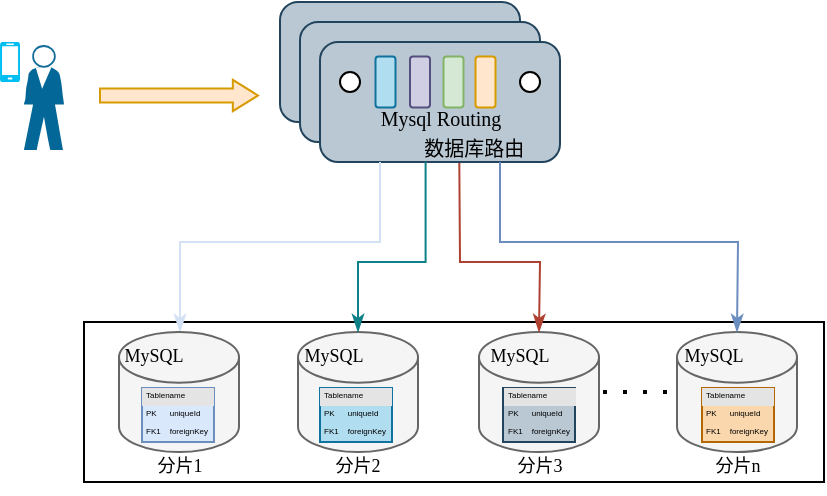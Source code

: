 <mxfile version="26.0.11">
  <diagram name="第 1 页" id="46mAydpTfXo8omcTU5pi">
    <mxGraphModel dx="442" dy="223" grid="1" gridSize="10" guides="1" tooltips="1" connect="1" arrows="1" fold="1" page="1" pageScale="1" pageWidth="827" pageHeight="1169" math="0" shadow="0">
      <root>
        <mxCell id="0" />
        <mxCell id="1" parent="0" />
        <mxCell id="FrjA3dRTfeve2aG1nO1z-26" value="" style="rounded=0;whiteSpace=wrap;html=1;" parent="1" vertex="1">
          <mxGeometry x="212" y="230" width="370" height="80" as="geometry" />
        </mxCell>
        <mxCell id="FrjA3dRTfeve2aG1nO1z-1" value="" style="rounded=1;whiteSpace=wrap;html=1;fillColor=#bac8d3;strokeColor=#23445d;" parent="1" vertex="1">
          <mxGeometry x="310" y="70" width="120" height="60" as="geometry" />
        </mxCell>
        <mxCell id="FrjA3dRTfeve2aG1nO1z-2" value="" style="rounded=1;whiteSpace=wrap;html=1;fillColor=#bac8d3;strokeColor=#23445d;" parent="1" vertex="1">
          <mxGeometry x="320" y="80" width="120" height="60" as="geometry" />
        </mxCell>
        <mxCell id="FrjA3dRTfeve2aG1nO1z-3" value="" style="rounded=1;whiteSpace=wrap;html=1;fillColor=#bac8d3;strokeColor=#23445d;" parent="1" vertex="1">
          <mxGeometry x="330" y="90" width="120" height="60" as="geometry" />
        </mxCell>
        <mxCell id="FrjA3dRTfeve2aG1nO1z-4" value="" style="rounded=1;whiteSpace=wrap;html=1;rotation=90;fillColor=#b1ddf0;strokeColor=#10739e;" parent="1" vertex="1">
          <mxGeometry x="350" y="105" width="25.5" height="10" as="geometry" />
        </mxCell>
        <mxCell id="FrjA3dRTfeve2aG1nO1z-9" value="" style="rounded=1;whiteSpace=wrap;html=1;rotation=90;fillColor=#d0cee2;strokeColor=#56517e;" parent="1" vertex="1">
          <mxGeometry x="367.25" y="105" width="25.5" height="10" as="geometry" />
        </mxCell>
        <mxCell id="FrjA3dRTfeve2aG1nO1z-10" value="" style="rounded=1;whiteSpace=wrap;html=1;rotation=90;fillColor=#d5e8d4;strokeColor=#82b366;" parent="1" vertex="1">
          <mxGeometry x="384" y="105" width="25.5" height="10" as="geometry" />
        </mxCell>
        <mxCell id="FrjA3dRTfeve2aG1nO1z-11" value="" style="rounded=1;whiteSpace=wrap;html=1;rotation=90;fillColor=#ffe6cc;strokeColor=#d79b00;" parent="1" vertex="1">
          <mxGeometry x="400" y="105" width="25.5" height="10" as="geometry" />
        </mxCell>
        <mxCell id="FrjA3dRTfeve2aG1nO1z-12" value="" style="ellipse;whiteSpace=wrap;html=1;aspect=fixed;" parent="1" vertex="1">
          <mxGeometry x="340" y="105" width="10" height="10" as="geometry" />
        </mxCell>
        <mxCell id="FrjA3dRTfeve2aG1nO1z-13" value="" style="ellipse;whiteSpace=wrap;html=1;aspect=fixed;" parent="1" vertex="1">
          <mxGeometry x="430" y="105" width="10" height="10" as="geometry" />
        </mxCell>
        <mxCell id="FrjA3dRTfeve2aG1nO1z-89" style="edgeStyle=orthogonalEdgeStyle;rounded=0;orthogonalLoop=1;jettySize=auto;html=1;exitX=0.25;exitY=1;exitDx=0;exitDy=0;endArrow=classicThin;endFill=1;strokeColor=#D4E1F5;" parent="1" source="FrjA3dRTfeve2aG1nO1z-3" target="FrjA3dRTfeve2aG1nO1z-15" edge="1">
          <mxGeometry relative="1" as="geometry">
            <mxPoint x="270" y="190" as="targetPoint" />
            <Array as="points">
              <mxPoint x="360" y="190" />
              <mxPoint x="260" y="190" />
            </Array>
          </mxGeometry>
        </mxCell>
        <mxCell id="FrjA3dRTfeve2aG1nO1z-14" value="&lt;font style=&quot;font-size: 10px;&quot; face=&quot;Times New Roman&quot;&gt;Mysql Routing&lt;/font&gt;&lt;div&gt;&lt;font style=&quot;font-size: 10px;&quot;&gt;&amp;nbsp; &amp;nbsp; &amp;nbsp; &amp;nbsp; &amp;nbsp; &amp;nbsp; &lt;font face=&quot;宋体&quot;&gt;数据库路由&lt;/font&gt;&lt;/font&gt;&lt;/div&gt;" style="text;html=1;align=center;verticalAlign=middle;whiteSpace=wrap;rounded=0;" parent="1" vertex="1">
          <mxGeometry x="346.5" y="120" width="87" height="30" as="geometry" />
        </mxCell>
        <mxCell id="FrjA3dRTfeve2aG1nO1z-15" value="" style="shape=cylinder3;whiteSpace=wrap;html=1;boundedLbl=1;backgroundOutline=1;size=12.672;fillColor=#f5f5f5;strokeColor=#666666;fontColor=#333333;" parent="1" vertex="1">
          <mxGeometry x="229.5" y="235" width="60" height="60" as="geometry" />
        </mxCell>
        <mxCell id="FrjA3dRTfeve2aG1nO1z-16" value="" style="shape=cylinder3;whiteSpace=wrap;html=1;boundedLbl=1;backgroundOutline=1;size=12.672;fillColor=#f5f5f5;strokeColor=#666666;fontColor=#333333;" parent="1" vertex="1">
          <mxGeometry x="409.5" y="235" width="60" height="60" as="geometry" />
        </mxCell>
        <mxCell id="FrjA3dRTfeve2aG1nO1z-17" value="" style="shape=cylinder3;whiteSpace=wrap;html=1;boundedLbl=1;backgroundOutline=1;size=12.672;fillColor=#f5f5f5;strokeColor=#666666;fontColor=#333333;" parent="1" vertex="1">
          <mxGeometry x="319" y="235" width="60" height="60" as="geometry" />
        </mxCell>
        <mxCell id="FrjA3dRTfeve2aG1nO1z-19" value="" style="shape=cylinder3;whiteSpace=wrap;html=1;boundedLbl=1;backgroundOutline=1;size=12.672;fillColor=#f5f5f5;strokeColor=#666666;fontColor=#333333;" parent="1" vertex="1">
          <mxGeometry x="508.5" y="235" width="60" height="60" as="geometry" />
        </mxCell>
        <mxCell id="FrjA3dRTfeve2aG1nO1z-20" style="edgeStyle=orthogonalEdgeStyle;rounded=0;orthogonalLoop=1;jettySize=auto;html=1;entryX=0;entryY=0.5;entryDx=0;entryDy=0;entryPerimeter=0;endArrow=none;startFill=0;dashed=1;dashPattern=1 4;strokeWidth=2;" parent="1" edge="1">
          <mxGeometry relative="1" as="geometry">
            <mxPoint x="471.5" y="265" as="sourcePoint" />
            <mxPoint x="510.5" y="265" as="targetPoint" />
          </mxGeometry>
        </mxCell>
        <mxCell id="FrjA3dRTfeve2aG1nO1z-22" value="&lt;font style=&quot;font-size: 9px;&quot; face=&quot;Times New Roman&quot;&gt;MySQL&lt;/font&gt;" style="text;html=1;align=center;verticalAlign=middle;whiteSpace=wrap;rounded=0;" parent="1" vertex="1">
          <mxGeometry x="217" y="231" width="60" height="30" as="geometry" />
        </mxCell>
        <mxCell id="FrjA3dRTfeve2aG1nO1z-23" value="&lt;font style=&quot;font-size: 9px;&quot; face=&quot;Times New Roman&quot;&gt;MySQL&lt;/font&gt;" style="text;html=1;align=center;verticalAlign=middle;whiteSpace=wrap;rounded=0;" parent="1" vertex="1">
          <mxGeometry x="497" y="231" width="60" height="30" as="geometry" />
        </mxCell>
        <mxCell id="FrjA3dRTfeve2aG1nO1z-24" value="&lt;font style=&quot;font-size: 9px;&quot; face=&quot;Times New Roman&quot;&gt;MySQL&lt;/font&gt;" style="text;html=1;align=center;verticalAlign=middle;whiteSpace=wrap;rounded=0;" parent="1" vertex="1">
          <mxGeometry x="307.25" y="231" width="60" height="30" as="geometry" />
        </mxCell>
        <mxCell id="FrjA3dRTfeve2aG1nO1z-25" value="&lt;font style=&quot;font-size: 9px;&quot; face=&quot;Times New Roman&quot;&gt;MySQL&lt;/font&gt;" style="text;html=1;align=center;verticalAlign=middle;whiteSpace=wrap;rounded=0;" parent="1" vertex="1">
          <mxGeometry x="400" y="231" width="60" height="30" as="geometry" />
        </mxCell>
        <mxCell id="FrjA3dRTfeve2aG1nO1z-27" value="&lt;font style=&quot;font-size: 9px;&quot;&gt;分片&lt;font face=&quot;Times New Roman&quot;&gt;1&lt;/font&gt;&lt;/font&gt;" style="text;html=1;align=center;verticalAlign=middle;whiteSpace=wrap;rounded=0;fontFamily=宋体;" parent="1" vertex="1">
          <mxGeometry x="229.5" y="286" width="60" height="30" as="geometry" />
        </mxCell>
        <mxCell id="FrjA3dRTfeve2aG1nO1z-28" value="&lt;font style=&quot;font-size: 9px;&quot;&gt;分片&lt;font face=&quot;Times New Roman&quot;&gt;2&lt;/font&gt;&lt;/font&gt;" style="text;html=1;align=center;verticalAlign=middle;whiteSpace=wrap;rounded=0;fontFamily=宋体;" parent="1" vertex="1">
          <mxGeometry x="319" y="286" width="60" height="30" as="geometry" />
        </mxCell>
        <mxCell id="FrjA3dRTfeve2aG1nO1z-29" value="&lt;font style=&quot;font-size: 9px;&quot;&gt;分片&lt;font face=&quot;Times New Roman&quot;&gt;3&lt;/font&gt;&lt;/font&gt;" style="text;html=1;align=center;verticalAlign=middle;whiteSpace=wrap;rounded=0;fontFamily=宋体;" parent="1" vertex="1">
          <mxGeometry x="409.5" y="286" width="60" height="30" as="geometry" />
        </mxCell>
        <mxCell id="FrjA3dRTfeve2aG1nO1z-30" value="&lt;font style=&quot;font-size: 9px;&quot;&gt;分片&lt;font face=&quot;Times New Roman&quot;&gt;n&lt;/font&gt;&lt;/font&gt;" style="text;html=1;align=center;verticalAlign=middle;whiteSpace=wrap;rounded=0;fontFamily=宋体;" parent="1" vertex="1">
          <mxGeometry x="508.5" y="286" width="60" height="30" as="geometry" />
        </mxCell>
        <mxCell id="FrjA3dRTfeve2aG1nO1z-54" value="&lt;div style=&quot;box-sizing:border-box;width:100%;background:#e4e4e4;padding:2px;&quot;&gt;Tablename&lt;/div&gt;&lt;table style=&quot;width: 100%;&quot; cellpadding=&quot;2&quot; cellspacing=&quot;0&quot;&gt;&lt;tbody&gt;&lt;tr&gt;&lt;td&gt;PK&lt;/td&gt;&lt;td&gt;uniqueId&lt;/td&gt;&lt;/tr&gt;&lt;tr&gt;&lt;td&gt;FK1&lt;/td&gt;&lt;td&gt;foreignKey&lt;/td&gt;&lt;/tr&gt;&lt;tr&gt;&lt;td&gt;&lt;/td&gt;&lt;td&gt;fieldname&lt;/td&gt;&lt;/tr&gt;&lt;/tbody&gt;&lt;/table&gt;" style="verticalAlign=top;align=left;overflow=fill;html=1;whiteSpace=wrap;fontSize=4;fillColor=#dae8fc;strokeColor=#6c8ebf;" parent="1" vertex="1">
          <mxGeometry x="241" y="263" width="36" height="27" as="geometry" />
        </mxCell>
        <mxCell id="FrjA3dRTfeve2aG1nO1z-82" value="&lt;div style=&quot;box-sizing:border-box;width:100%;background:#e4e4e4;padding:2px;&quot;&gt;Tablename&lt;/div&gt;&lt;table style=&quot;width: 100%;&quot; cellpadding=&quot;2&quot; cellspacing=&quot;0&quot;&gt;&lt;tbody&gt;&lt;tr&gt;&lt;td&gt;PK&lt;/td&gt;&lt;td&gt;uniqueId&lt;/td&gt;&lt;/tr&gt;&lt;tr&gt;&lt;td&gt;FK1&lt;/td&gt;&lt;td&gt;foreignKey&lt;/td&gt;&lt;/tr&gt;&lt;tr&gt;&lt;td&gt;&lt;/td&gt;&lt;td&gt;fieldname&lt;/td&gt;&lt;/tr&gt;&lt;/tbody&gt;&lt;/table&gt;" style="verticalAlign=top;align=left;overflow=fill;html=1;whiteSpace=wrap;fontSize=4;fillColor=#b1ddf0;strokeColor=#10739e;" parent="1" vertex="1">
          <mxGeometry x="330" y="263" width="36" height="27" as="geometry" />
        </mxCell>
        <mxCell id="FrjA3dRTfeve2aG1nO1z-83" value="&lt;div style=&quot;box-sizing:border-box;width:100%;background:#e4e4e4;padding:2px;&quot;&gt;Tablename&lt;/div&gt;&lt;table style=&quot;width: 100%;&quot; cellpadding=&quot;2&quot; cellspacing=&quot;0&quot;&gt;&lt;tbody&gt;&lt;tr&gt;&lt;td&gt;PK&lt;/td&gt;&lt;td&gt;uniqueId&lt;/td&gt;&lt;/tr&gt;&lt;tr&gt;&lt;td&gt;FK1&lt;/td&gt;&lt;td&gt;foreignKey&lt;/td&gt;&lt;/tr&gt;&lt;tr&gt;&lt;td&gt;&lt;/td&gt;&lt;td&gt;fieldname&lt;/td&gt;&lt;/tr&gt;&lt;/tbody&gt;&lt;/table&gt;" style="verticalAlign=top;align=left;overflow=fill;html=1;whiteSpace=wrap;fontSize=4;fillColor=#bac8d3;strokeColor=#23445d;" parent="1" vertex="1">
          <mxGeometry x="421.5" y="263" width="36" height="27" as="geometry" />
        </mxCell>
        <mxCell id="FrjA3dRTfeve2aG1nO1z-84" value="&lt;div style=&quot;box-sizing:border-box;width:100%;background:#e4e4e4;padding:2px;&quot;&gt;Tablename&lt;/div&gt;&lt;table style=&quot;width: 100%;&quot; cellpadding=&quot;2&quot; cellspacing=&quot;0&quot;&gt;&lt;tbody&gt;&lt;tr&gt;&lt;td&gt;PK&lt;/td&gt;&lt;td&gt;uniqueId&lt;/td&gt;&lt;/tr&gt;&lt;tr&gt;&lt;td&gt;FK1&lt;/td&gt;&lt;td&gt;foreignKey&lt;/td&gt;&lt;/tr&gt;&lt;tr&gt;&lt;td&gt;&lt;/td&gt;&lt;td&gt;fieldname&lt;/td&gt;&lt;/tr&gt;&lt;/tbody&gt;&lt;/table&gt;" style="verticalAlign=top;align=left;overflow=fill;html=1;whiteSpace=wrap;fontSize=4;fillColor=#fad7ac;strokeColor=#b46504;" parent="1" vertex="1">
          <mxGeometry x="521" y="263" width="36" height="27" as="geometry" />
        </mxCell>
        <mxCell id="FrjA3dRTfeve2aG1nO1z-88" value="" style="group" parent="1" vertex="1" connectable="0">
          <mxGeometry x="170" y="90" width="32" height="54" as="geometry" />
        </mxCell>
        <mxCell id="FrjA3dRTfeve2aG1nO1z-86" value="" style="verticalLabelPosition=bottom;html=1;verticalAlign=top;align=center;strokeColor=none;fillColor=#00BEF2;shape=mxgraph.azure.mobile;pointerEvents=1;" parent="FrjA3dRTfeve2aG1nO1z-88" vertex="1">
          <mxGeometry width="10" height="20" as="geometry" />
        </mxCell>
        <mxCell id="FrjA3dRTfeve2aG1nO1z-87" value="" style="shape=mxgraph.cisco.people.standing_man;html=1;pointerEvents=1;dashed=0;fillColor=#036897;strokeColor=#ffffff;strokeWidth=2;verticalLabelPosition=bottom;verticalAlign=top;align=center;outlineConnect=0;" parent="FrjA3dRTfeve2aG1nO1z-88" vertex="1">
          <mxGeometry x="12" y="2" width="20" height="52" as="geometry" />
        </mxCell>
        <mxCell id="FrjA3dRTfeve2aG1nO1z-90" style="edgeStyle=orthogonalEdgeStyle;rounded=0;orthogonalLoop=1;jettySize=auto;html=1;entryX=0.5;entryY=0;entryDx=0;entryDy=0;entryPerimeter=0;exitX=0.44;exitY=0.997;exitDx=0;exitDy=0;exitPerimeter=0;endArrow=classicThin;endFill=1;fillColor=#b0e3e6;strokeColor=#0e8088;" parent="1" source="FrjA3dRTfeve2aG1nO1z-3" target="FrjA3dRTfeve2aG1nO1z-17" edge="1">
          <mxGeometry relative="1" as="geometry">
            <mxPoint x="390" y="190" as="sourcePoint" />
            <Array as="points">
              <mxPoint x="383" y="200" />
              <mxPoint x="349" y="200" />
            </Array>
          </mxGeometry>
        </mxCell>
        <mxCell id="FrjA3dRTfeve2aG1nO1z-91" value="" style="endArrow=classicThin;html=1;rounded=0;exitX=0.611;exitY=1.015;exitDx=0;exitDy=0;entryX=0.5;entryY=0;entryDx=0;entryDy=0;entryPerimeter=0;exitPerimeter=0;endFill=1;fillColor=#fad9d5;strokeColor=#ae4132;" parent="1" source="FrjA3dRTfeve2aG1nO1z-14" target="FrjA3dRTfeve2aG1nO1z-16" edge="1">
          <mxGeometry width="50" height="50" relative="1" as="geometry">
            <mxPoint x="420" y="190" as="sourcePoint" />
            <mxPoint x="470" y="140" as="targetPoint" />
            <Array as="points">
              <mxPoint x="400" y="200" />
              <mxPoint x="440" y="200" />
            </Array>
          </mxGeometry>
        </mxCell>
        <mxCell id="FrjA3dRTfeve2aG1nO1z-92" value="" style="endArrow=classicThin;html=1;rounded=0;entryX=0.5;entryY=0;entryDx=0;entryDy=0;entryPerimeter=0;exitX=0.75;exitY=1;exitDx=0;exitDy=0;endFill=1;fillColor=#dae8fc;strokeColor=#6c8ebf;" parent="1" source="FrjA3dRTfeve2aG1nO1z-3" target="FrjA3dRTfeve2aG1nO1z-19" edge="1">
          <mxGeometry width="50" height="50" relative="1" as="geometry">
            <mxPoint x="450" y="180" as="sourcePoint" />
            <mxPoint x="450" y="245" as="targetPoint" />
            <Array as="points">
              <mxPoint x="420" y="190" />
              <mxPoint x="480" y="190" />
              <mxPoint x="539" y="190" />
            </Array>
          </mxGeometry>
        </mxCell>
        <mxCell id="FrjA3dRTfeve2aG1nO1z-93" value="" style="shape=flexArrow;endArrow=classic;html=1;rounded=0;width=6.923;endSize=3.862;endWidth=7.722;fillColor=#ffe6cc;strokeColor=#d79b00;" parent="1" edge="1">
          <mxGeometry width="50" height="50" relative="1" as="geometry">
            <mxPoint x="219.5" y="116.77" as="sourcePoint" />
            <mxPoint x="299.5" y="116.77" as="targetPoint" />
          </mxGeometry>
        </mxCell>
      </root>
    </mxGraphModel>
  </diagram>
</mxfile>
